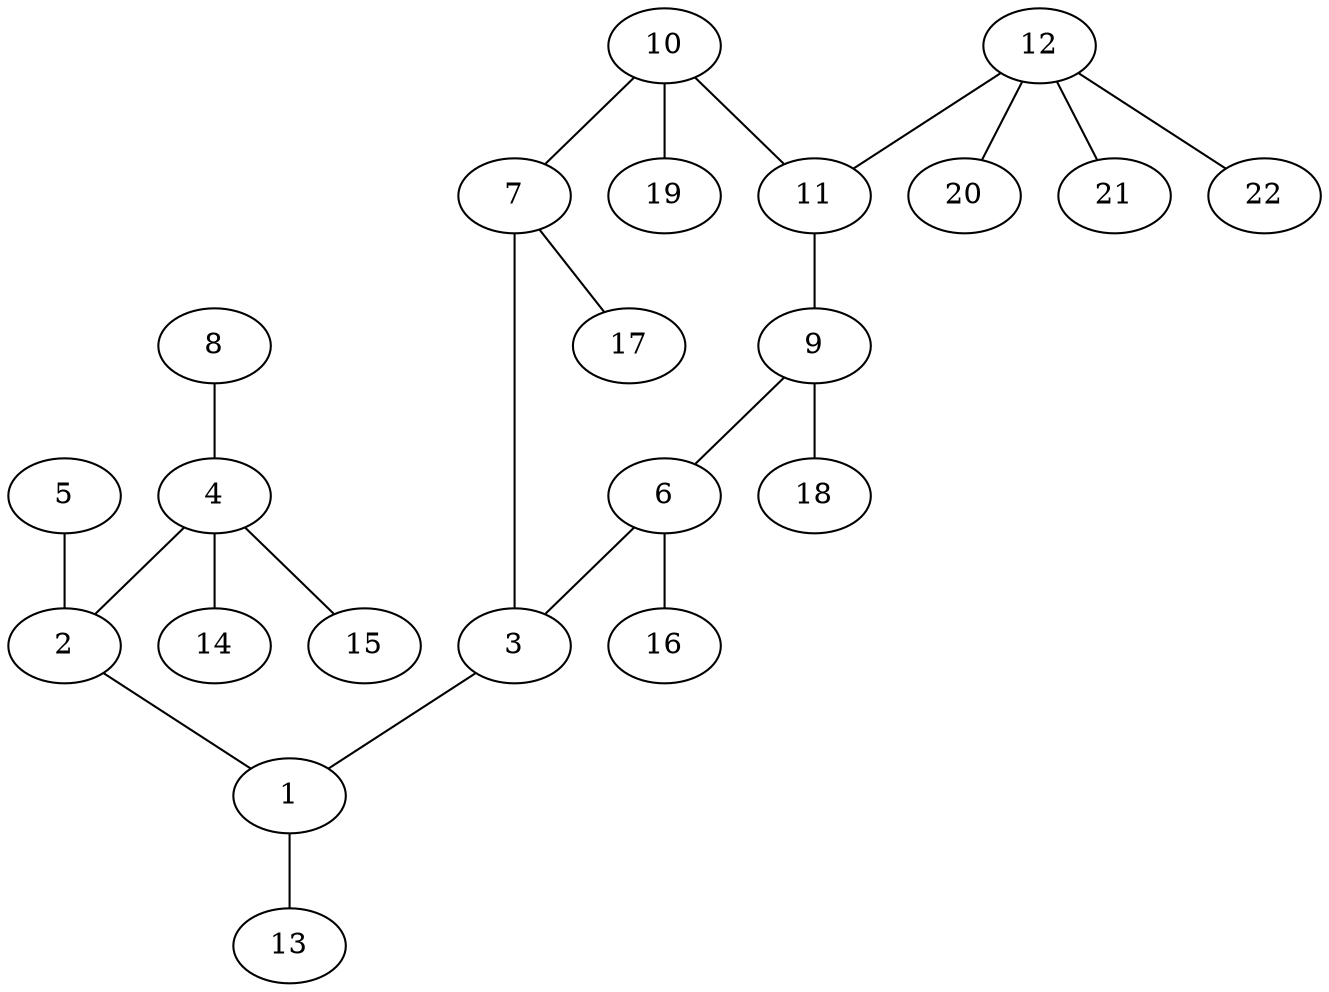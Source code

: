 graph molecule_1641 {
	1	 [chem=N];
	13	 [chem=H];
	1 -- 13	 [valence=1];
	2	 [chem=C];
	2 -- 1	 [valence=1];
	3	 [chem=C];
	3 -- 1	 [valence=1];
	4	 [chem=C];
	4 -- 2	 [valence=1];
	14	 [chem=H];
	4 -- 14	 [valence=1];
	15	 [chem=H];
	4 -- 15	 [valence=1];
	5	 [chem=O];
	5 -- 2	 [valence=2];
	6	 [chem=C];
	6 -- 3	 [valence=2];
	16	 [chem=H];
	6 -- 16	 [valence=1];
	7	 [chem=C];
	7 -- 3	 [valence=1];
	17	 [chem=H];
	7 -- 17	 [valence=1];
	8	 [chem=Br];
	8 -- 4	 [valence=1];
	9	 [chem=C];
	9 -- 6	 [valence=1];
	18	 [chem=H];
	9 -- 18	 [valence=1];
	10	 [chem=C];
	10 -- 7	 [valence=2];
	11	 [chem=C];
	10 -- 11	 [valence=1];
	19	 [chem=H];
	10 -- 19	 [valence=1];
	11 -- 9	 [valence=2];
	12	 [chem=C];
	12 -- 11	 [valence=1];
	20	 [chem=H];
	12 -- 20	 [valence=1];
	21	 [chem=H];
	12 -- 21	 [valence=1];
	22	 [chem=H];
	12 -- 22	 [valence=1];
}
